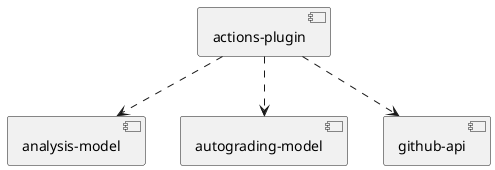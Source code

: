 @startuml

skinparam componentStyle uml2

[actions-plugin] ..> [analysis-model]
[actions-plugin] ..> [autograding-model]
[actions-plugin] ..> [github-api]

@enduml
